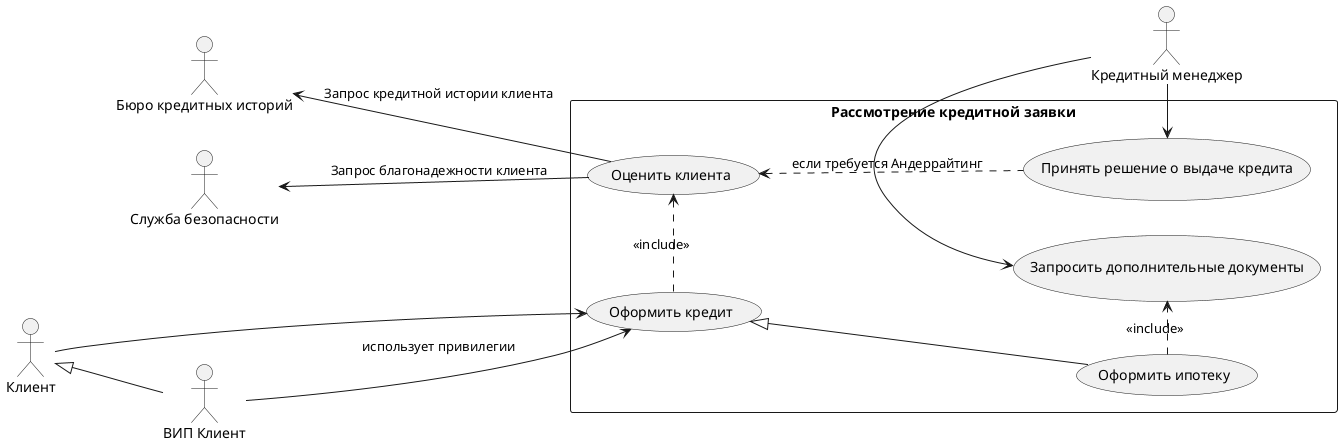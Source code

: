 @startuml Рассмотрение кредитной заявки
left to right direction
actor "Клиент" as Client
actor "ВИП Клиент" as VIP
actor "Кредитный менеджер" as Manager
actor "Служба безопасности" as SecurityService
actor "Бюро кредитных историй" as CreditBureau

rectangle "Рассмотрение кредитной заявки"{
    (Оформить кредит) as UC1
    (Оформить ипотеку) as UC11
    (Оценить клиента) as UC2
    (Запросить дополнительные документы) as UC22
    (Принять решение о выдаче кредита) as UC3
}

Client <|-- VIP
UC1 <|-- UC11
Client --> UC1
VIP --> UC1: "использует привилегии"
UC1 .> UC2: <<include>>
UC2 <.. UC3: "если требуется Андеррайтинг"
UC11 .> UC22: <<include>>
Manager -right-> UC22
Manager -right-> UC3
UC2 -up-> SecurityService: Запрос благонадежности клиента
UC2 -up-> CreditBureau: Запрос кредитной истории клиента

@enduml